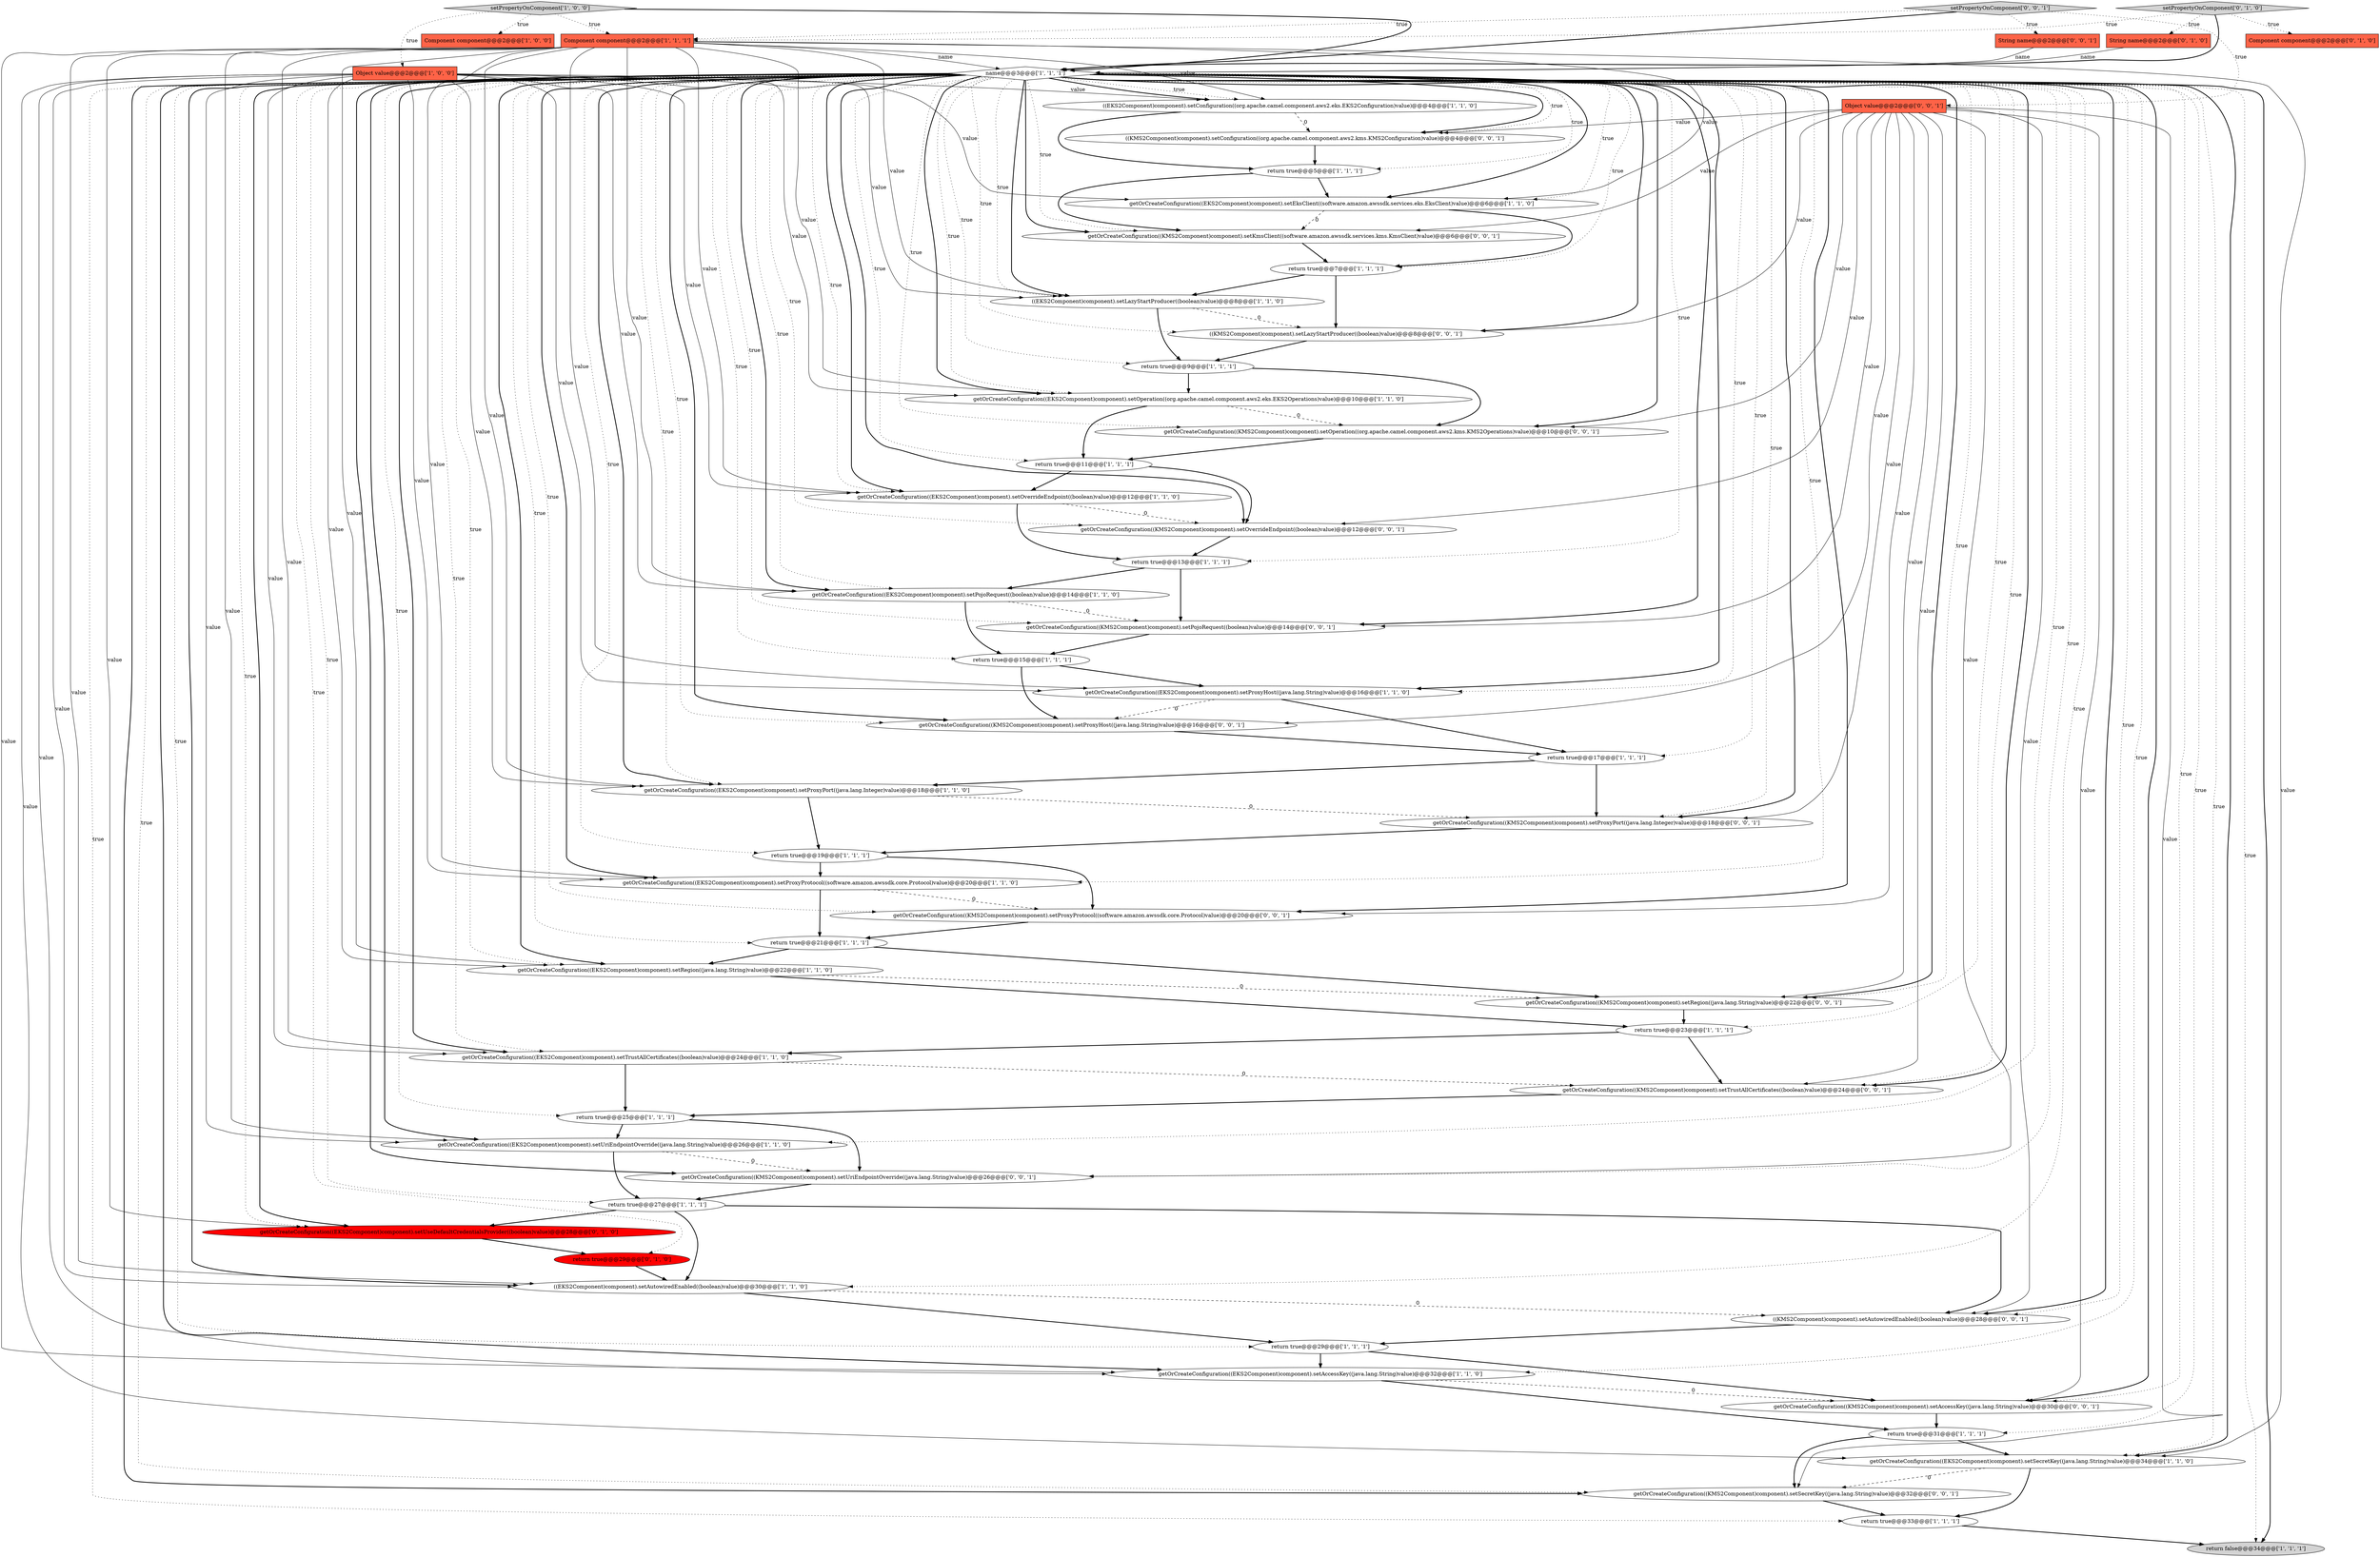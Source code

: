 digraph {
30 [style = filled, label = "return true@@@7@@@['1', '1', '1']", fillcolor = white, shape = ellipse image = "AAA0AAABBB1BBB"];
13 [style = filled, label = "return true@@@13@@@['1', '1', '1']", fillcolor = white, shape = ellipse image = "AAA0AAABBB1BBB"];
11 [style = filled, label = "return true@@@31@@@['1', '1', '1']", fillcolor = white, shape = ellipse image = "AAA0AAABBB1BBB"];
47 [style = filled, label = "getOrCreateConfiguration((KMS2Component)component).setTrustAllCertificates((boolean)value)@@@24@@@['0', '0', '1']", fillcolor = white, shape = ellipse image = "AAA0AAABBB3BBB"];
29 [style = filled, label = "getOrCreateConfiguration((EKS2Component)component).setTrustAllCertificates((boolean)value)@@@24@@@['1', '1', '0']", fillcolor = white, shape = ellipse image = "AAA0AAABBB1BBB"];
28 [style = filled, label = "Component component@@@2@@@['1', '1', '1']", fillcolor = tomato, shape = box image = "AAA0AAABBB1BBB"];
31 [style = filled, label = "getOrCreateConfiguration((EKS2Component)component).setPojoRequest((boolean)value)@@@14@@@['1', '1', '0']", fillcolor = white, shape = ellipse image = "AAA0AAABBB1BBB"];
32 [style = filled, label = "return true@@@15@@@['1', '1', '1']", fillcolor = white, shape = ellipse image = "AAA0AAABBB1BBB"];
6 [style = filled, label = "getOrCreateConfiguration((EKS2Component)component).setProxyProtocol((software.amazon.awssdk.core.Protocol)value)@@@20@@@['1', '1', '0']", fillcolor = white, shape = ellipse image = "AAA0AAABBB1BBB"];
53 [style = filled, label = "getOrCreateConfiguration((KMS2Component)component).setProxyHost((java.lang.String)value)@@@16@@@['0', '0', '1']", fillcolor = white, shape = ellipse image = "AAA0AAABBB3BBB"];
38 [style = filled, label = "Component component@@@2@@@['0', '1', '0']", fillcolor = tomato, shape = box image = "AAA0AAABBB2BBB"];
9 [style = filled, label = "return true@@@17@@@['1', '1', '1']", fillcolor = white, shape = ellipse image = "AAA0AAABBB1BBB"];
15 [style = filled, label = "Component component@@@2@@@['1', '0', '0']", fillcolor = tomato, shape = box image = "AAA0AAABBB1BBB"];
22 [style = filled, label = "getOrCreateConfiguration((EKS2Component)component).setOperation((org.apache.camel.component.aws2.eks.EKS2Operations)value)@@@10@@@['1', '1', '0']", fillcolor = white, shape = ellipse image = "AAA0AAABBB1BBB"];
44 [style = filled, label = "((KMS2Component)component).setLazyStartProducer((boolean)value)@@@8@@@['0', '0', '1']", fillcolor = white, shape = ellipse image = "AAA0AAABBB3BBB"];
33 [style = filled, label = "return true@@@19@@@['1', '1', '1']", fillcolor = white, shape = ellipse image = "AAA0AAABBB1BBB"];
12 [style = filled, label = "setPropertyOnComponent['1', '0', '0']", fillcolor = lightgray, shape = diamond image = "AAA0AAABBB1BBB"];
50 [style = filled, label = "getOrCreateConfiguration((KMS2Component)component).setRegion((java.lang.String)value)@@@22@@@['0', '0', '1']", fillcolor = white, shape = ellipse image = "AAA0AAABBB3BBB"];
7 [style = filled, label = "return true@@@27@@@['1', '1', '1']", fillcolor = white, shape = ellipse image = "AAA0AAABBB1BBB"];
36 [style = filled, label = "String name@@@2@@@['0', '1', '0']", fillcolor = tomato, shape = box image = "AAA0AAABBB2BBB"];
10 [style = filled, label = "return true@@@21@@@['1', '1', '1']", fillcolor = white, shape = ellipse image = "AAA0AAABBB1BBB"];
0 [style = filled, label = "getOrCreateConfiguration((EKS2Component)component).setAccessKey((java.lang.String)value)@@@32@@@['1', '1', '0']", fillcolor = white, shape = ellipse image = "AAA0AAABBB1BBB"];
16 [style = filled, label = "name@@@3@@@['1', '1', '1']", fillcolor = white, shape = diamond image = "AAA0AAABBB1BBB"];
46 [style = filled, label = "getOrCreateConfiguration((KMS2Component)component).setOperation((org.apache.camel.component.aws2.kms.KMS2Operations)value)@@@10@@@['0', '0', '1']", fillcolor = white, shape = ellipse image = "AAA0AAABBB3BBB"];
56 [style = filled, label = "getOrCreateConfiguration((KMS2Component)component).setKmsClient((software.amazon.awssdk.services.kms.KmsClient)value)@@@6@@@['0', '0', '1']", fillcolor = white, shape = ellipse image = "AAA0AAABBB3BBB"];
21 [style = filled, label = "getOrCreateConfiguration((EKS2Component)component).setOverrideEndpoint((boolean)value)@@@12@@@['1', '1', '0']", fillcolor = white, shape = ellipse image = "AAA0AAABBB1BBB"];
58 [style = filled, label = "getOrCreateConfiguration((KMS2Component)component).setProxyPort((java.lang.Integer)value)@@@18@@@['0', '0', '1']", fillcolor = white, shape = ellipse image = "AAA0AAABBB3BBB"];
19 [style = filled, label = "return true@@@33@@@['1', '1', '1']", fillcolor = white, shape = ellipse image = "AAA0AAABBB1BBB"];
17 [style = filled, label = "((EKS2Component)component).setLazyStartProducer((boolean)value)@@@8@@@['1', '1', '0']", fillcolor = white, shape = ellipse image = "AAA0AAABBB1BBB"];
2 [style = filled, label = "getOrCreateConfiguration((EKS2Component)component).setRegion((java.lang.String)value)@@@22@@@['1', '1', '0']", fillcolor = white, shape = ellipse image = "AAA0AAABBB1BBB"];
8 [style = filled, label = "getOrCreateConfiguration((EKS2Component)component).setProxyHost((java.lang.String)value)@@@16@@@['1', '1', '0']", fillcolor = white, shape = ellipse image = "AAA0AAABBB1BBB"];
34 [style = filled, label = "((EKS2Component)component).setAutowiredEnabled((boolean)value)@@@30@@@['1', '1', '0']", fillcolor = white, shape = ellipse image = "AAA0AAABBB1BBB"];
48 [style = filled, label = "getOrCreateConfiguration((KMS2Component)component).setUriEndpointOverride((java.lang.String)value)@@@26@@@['0', '0', '1']", fillcolor = white, shape = ellipse image = "AAA0AAABBB3BBB"];
52 [style = filled, label = "getOrCreateConfiguration((KMS2Component)component).setSecretKey((java.lang.String)value)@@@32@@@['0', '0', '1']", fillcolor = white, shape = ellipse image = "AAA0AAABBB3BBB"];
5 [style = filled, label = "return false@@@34@@@['1', '1', '1']", fillcolor = lightgray, shape = ellipse image = "AAA0AAABBB1BBB"];
23 [style = filled, label = "return true@@@29@@@['1', '1', '1']", fillcolor = white, shape = ellipse image = "AAA0AAABBB1BBB"];
37 [style = filled, label = "setPropertyOnComponent['0', '1', '0']", fillcolor = lightgray, shape = diamond image = "AAA0AAABBB2BBB"];
54 [style = filled, label = "getOrCreateConfiguration((KMS2Component)component).setAccessKey((java.lang.String)value)@@@30@@@['0', '0', '1']", fillcolor = white, shape = ellipse image = "AAA0AAABBB3BBB"];
42 [style = filled, label = "getOrCreateConfiguration((KMS2Component)component).setPojoRequest((boolean)value)@@@14@@@['0', '0', '1']", fillcolor = white, shape = ellipse image = "AAA0AAABBB3BBB"];
35 [style = filled, label = "return true@@@11@@@['1', '1', '1']", fillcolor = white, shape = ellipse image = "AAA0AAABBB1BBB"];
20 [style = filled, label = "return true@@@25@@@['1', '1', '1']", fillcolor = white, shape = ellipse image = "AAA0AAABBB1BBB"];
4 [style = filled, label = "getOrCreateConfiguration((EKS2Component)component).setEksClient((software.amazon.awssdk.services.eks.EksClient)value)@@@6@@@['1', '1', '0']", fillcolor = white, shape = ellipse image = "AAA0AAABBB1BBB"];
40 [style = filled, label = "return true@@@29@@@['0', '1', '0']", fillcolor = red, shape = ellipse image = "AAA1AAABBB2BBB"];
41 [style = filled, label = "String name@@@2@@@['0', '0', '1']", fillcolor = tomato, shape = box image = "AAA0AAABBB3BBB"];
43 [style = filled, label = "Object value@@@2@@@['0', '0', '1']", fillcolor = tomato, shape = box image = "AAA0AAABBB3BBB"];
45 [style = filled, label = "((KMS2Component)component).setConfiguration((org.apache.camel.component.aws2.kms.KMS2Configuration)value)@@@4@@@['0', '0', '1']", fillcolor = white, shape = ellipse image = "AAA0AAABBB3BBB"];
51 [style = filled, label = "setPropertyOnComponent['0', '0', '1']", fillcolor = lightgray, shape = diamond image = "AAA0AAABBB3BBB"];
3 [style = filled, label = "getOrCreateConfiguration((EKS2Component)component).setUriEndpointOverride((java.lang.String)value)@@@26@@@['1', '1', '0']", fillcolor = white, shape = ellipse image = "AAA0AAABBB1BBB"];
14 [style = filled, label = "getOrCreateConfiguration((EKS2Component)component).setProxyPort((java.lang.Integer)value)@@@18@@@['1', '1', '0']", fillcolor = white, shape = ellipse image = "AAA0AAABBB1BBB"];
27 [style = filled, label = "return true@@@5@@@['1', '1', '1']", fillcolor = white, shape = ellipse image = "AAA0AAABBB1BBB"];
1 [style = filled, label = "getOrCreateConfiguration((EKS2Component)component).setSecretKey((java.lang.String)value)@@@34@@@['1', '1', '0']", fillcolor = white, shape = ellipse image = "AAA0AAABBB1BBB"];
49 [style = filled, label = "((KMS2Component)component).setAutowiredEnabled((boolean)value)@@@28@@@['0', '0', '1']", fillcolor = white, shape = ellipse image = "AAA0AAABBB3BBB"];
55 [style = filled, label = "getOrCreateConfiguration((KMS2Component)component).setProxyProtocol((software.amazon.awssdk.core.Protocol)value)@@@20@@@['0', '0', '1']", fillcolor = white, shape = ellipse image = "AAA0AAABBB3BBB"];
26 [style = filled, label = "return true@@@9@@@['1', '1', '1']", fillcolor = white, shape = ellipse image = "AAA0AAABBB1BBB"];
39 [style = filled, label = "getOrCreateConfiguration((EKS2Component)component).setUseDefaultCredentialsProvider((boolean)value)@@@28@@@['0', '1', '0']", fillcolor = red, shape = ellipse image = "AAA1AAABBB2BBB"];
57 [style = filled, label = "getOrCreateConfiguration((KMS2Component)component).setOverrideEndpoint((boolean)value)@@@12@@@['0', '0', '1']", fillcolor = white, shape = ellipse image = "AAA0AAABBB3BBB"];
24 [style = filled, label = "return true@@@23@@@['1', '1', '1']", fillcolor = white, shape = ellipse image = "AAA0AAABBB1BBB"];
25 [style = filled, label = "Object value@@@2@@@['1', '0', '0']", fillcolor = tomato, shape = box image = "AAA0AAABBB1BBB"];
18 [style = filled, label = "((EKS2Component)component).setConfiguration((org.apache.camel.component.aws2.eks.EKS2Configuration)value)@@@4@@@['1', '1', '0']", fillcolor = white, shape = ellipse image = "AAA0AAABBB1BBB"];
32->53 [style = bold, label=""];
4->56 [style = dashed, label="0"];
16->0 [style = bold, label=""];
16->9 [style = dotted, label="true"];
16->52 [style = bold, label=""];
56->30 [style = bold, label=""];
16->34 [style = dotted, label="true"];
16->55 [style = bold, label=""];
16->13 [style = dotted, label="true"];
16->17 [style = dotted, label="true"];
45->27 [style = bold, label=""];
12->15 [style = dotted, label="true"];
16->20 [style = dotted, label="true"];
28->29 [style = solid, label="value"];
28->21 [style = solid, label="value"];
7->49 [style = bold, label=""];
16->10 [style = dotted, label="true"];
26->22 [style = bold, label=""];
9->58 [style = bold, label=""];
43->56 [style = solid, label="value"];
43->53 [style = solid, label="value"];
16->7 [style = dotted, label="true"];
19->5 [style = bold, label=""];
6->55 [style = dashed, label="0"];
37->38 [style = dotted, label="true"];
29->47 [style = dashed, label="0"];
25->6 [style = solid, label="value"];
43->54 [style = solid, label="value"];
16->39 [style = dotted, label="true"];
16->49 [style = bold, label=""];
14->58 [style = dashed, label="0"];
20->48 [style = bold, label=""];
16->5 [style = dotted, label="true"];
9->14 [style = bold, label=""];
25->21 [style = solid, label="value"];
25->3 [style = solid, label="value"];
16->32 [style = dotted, label="true"];
37->36 [style = dotted, label="true"];
16->14 [style = bold, label=""];
16->42 [style = bold, label=""];
43->46 [style = solid, label="value"];
51->43 [style = dotted, label="true"];
28->18 [style = solid, label="value"];
16->58 [style = dotted, label="true"];
16->47 [style = dotted, label="true"];
13->31 [style = bold, label=""];
2->24 [style = bold, label=""];
16->40 [style = dotted, label="true"];
21->13 [style = bold, label=""];
57->13 [style = bold, label=""];
10->50 [style = bold, label=""];
16->3 [style = bold, label=""];
26->46 [style = bold, label=""];
28->34 [style = solid, label="value"];
16->46 [style = dotted, label="true"];
16->42 [style = dotted, label="true"];
25->31 [style = solid, label="value"];
16->45 [style = bold, label=""];
16->56 [style = bold, label=""];
16->6 [style = bold, label=""];
16->29 [style = bold, label=""];
43->58 [style = solid, label="value"];
41->16 [style = solid, label="name"];
16->52 [style = dotted, label="true"];
16->44 [style = dotted, label="true"];
16->34 [style = bold, label=""];
28->4 [style = solid, label="value"];
25->2 [style = solid, label="value"];
28->6 [style = solid, label="value"];
20->3 [style = bold, label=""];
40->34 [style = bold, label=""];
16->17 [style = bold, label=""];
0->54 [style = dashed, label="0"];
18->45 [style = dashed, label="0"];
16->57 [style = dotted, label="true"];
51->16 [style = bold, label=""];
16->4 [style = dotted, label="true"];
52->19 [style = bold, label=""];
25->22 [style = solid, label="value"];
2->50 [style = dashed, label="0"];
35->21 [style = bold, label=""];
24->47 [style = bold, label=""];
16->33 [style = dotted, label="true"];
27->56 [style = bold, label=""];
28->1 [style = solid, label="value"];
35->57 [style = bold, label=""];
29->20 [style = bold, label=""];
16->1 [style = dotted, label="true"];
3->7 [style = bold, label=""];
21->57 [style = dashed, label="0"];
16->14 [style = dotted, label="true"];
42->32 [style = bold, label=""];
16->21 [style = dotted, label="true"];
16->49 [style = dotted, label="true"];
16->39 [style = bold, label=""];
10->2 [style = bold, label=""];
28->14 [style = solid, label="value"];
1->19 [style = bold, label=""];
25->4 [style = solid, label="value"];
25->1 [style = solid, label="value"];
16->11 [style = dotted, label="true"];
12->25 [style = dotted, label="true"];
28->31 [style = solid, label="value"];
37->16 [style = bold, label=""];
51->28 [style = dotted, label="true"];
30->44 [style = bold, label=""];
34->49 [style = dashed, label="0"];
16->24 [style = dotted, label="true"];
28->22 [style = solid, label="value"];
51->41 [style = dotted, label="true"];
3->48 [style = dashed, label="0"];
16->18 [style = dotted, label="true"];
25->14 [style = solid, label="value"];
16->8 [style = dotted, label="true"];
23->54 [style = bold, label=""];
16->18 [style = bold, label=""];
54->11 [style = bold, label=""];
30->17 [style = bold, label=""];
13->42 [style = bold, label=""];
28->0 [style = solid, label="value"];
16->8 [style = bold, label=""];
16->55 [style = dotted, label="true"];
16->35 [style = dotted, label="true"];
31->32 [style = bold, label=""];
16->48 [style = dotted, label="true"];
33->55 [style = bold, label=""];
25->8 [style = solid, label="value"];
0->11 [style = bold, label=""];
28->39 [style = solid, label="value"];
49->23 [style = bold, label=""];
31->42 [style = dashed, label="0"];
23->0 [style = bold, label=""];
55->10 [style = bold, label=""];
25->0 [style = solid, label="value"];
43->42 [style = solid, label="value"];
16->50 [style = bold, label=""];
16->54 [style = bold, label=""];
16->53 [style = dotted, label="true"];
25->17 [style = solid, label="value"];
43->50 [style = solid, label="value"];
43->45 [style = solid, label="value"];
32->8 [style = bold, label=""];
28->8 [style = solid, label="value"];
16->1 [style = bold, label=""];
25->34 [style = solid, label="value"];
7->39 [style = bold, label=""];
16->44 [style = bold, label=""];
16->31 [style = bold, label=""];
43->47 [style = solid, label="value"];
6->10 [style = bold, label=""];
39->40 [style = bold, label=""];
28->2 [style = solid, label="value"];
46->35 [style = bold, label=""];
16->48 [style = bold, label=""];
43->55 [style = solid, label="value"];
16->5 [style = bold, label=""];
48->7 [style = bold, label=""];
16->27 [style = dotted, label="true"];
34->23 [style = bold, label=""];
16->4 [style = bold, label=""];
53->9 [style = bold, label=""];
22->35 [style = bold, label=""];
16->31 [style = dotted, label="true"];
16->29 [style = dotted, label="true"];
28->16 [style = solid, label="name"];
16->58 [style = bold, label=""];
50->24 [style = bold, label=""];
16->56 [style = dotted, label="true"];
25->18 [style = solid, label="value"];
16->46 [style = bold, label=""];
43->52 [style = solid, label="value"];
16->19 [style = dotted, label="true"];
36->16 [style = solid, label="name"];
17->26 [style = bold, label=""];
16->2 [style = dotted, label="true"];
28->17 [style = solid, label="value"];
16->50 [style = dotted, label="true"];
16->54 [style = dotted, label="true"];
11->1 [style = bold, label=""];
16->47 [style = bold, label=""];
16->30 [style = dotted, label="true"];
25->29 [style = solid, label="value"];
28->3 [style = solid, label="value"];
43->48 [style = solid, label="value"];
33->6 [style = bold, label=""];
1->52 [style = dashed, label="0"];
22->46 [style = dashed, label="0"];
8->53 [style = dashed, label="0"];
24->29 [style = bold, label=""];
12->16 [style = bold, label=""];
11->52 [style = bold, label=""];
16->22 [style = dotted, label="true"];
16->2 [style = bold, label=""];
16->22 [style = bold, label=""];
16->23 [style = dotted, label="true"];
16->3 [style = dotted, label="true"];
43->49 [style = solid, label="value"];
16->53 [style = bold, label=""];
14->33 [style = bold, label=""];
16->45 [style = dotted, label="true"];
16->26 [style = dotted, label="true"];
12->28 [style = dotted, label="true"];
58->33 [style = bold, label=""];
17->44 [style = dashed, label="0"];
27->4 [style = bold, label=""];
7->34 [style = bold, label=""];
43->44 [style = solid, label="value"];
16->0 [style = dotted, label="true"];
4->30 [style = bold, label=""];
44->26 [style = bold, label=""];
18->27 [style = bold, label=""];
16->21 [style = bold, label=""];
16->57 [style = bold, label=""];
43->57 [style = solid, label="value"];
47->20 [style = bold, label=""];
8->9 [style = bold, label=""];
37->28 [style = dotted, label="true"];
16->6 [style = dotted, label="true"];
}
